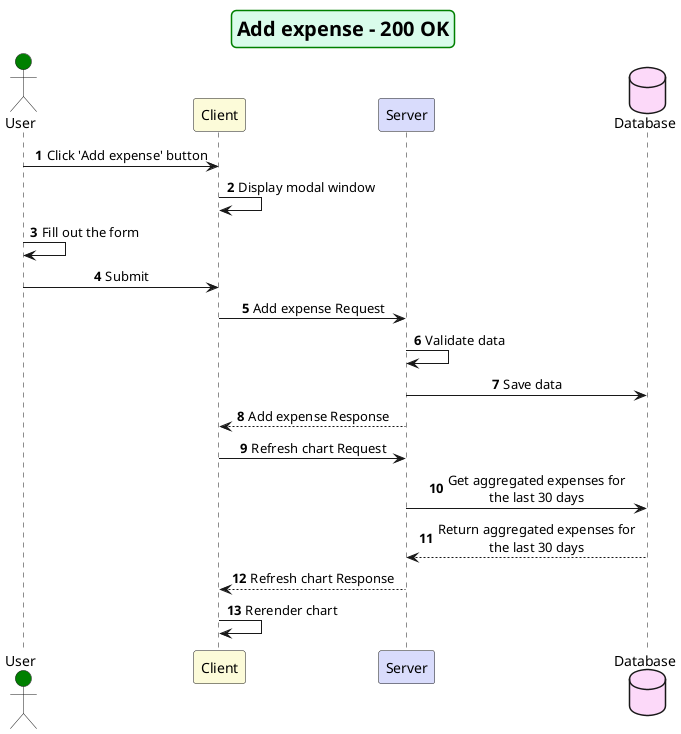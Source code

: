@startuml
'https://plantuml.com/sequence-diagram

skinparam {
    MaxMessageSize 200
    ParticipantPadding 30
}

skinparam sequence {
    MessageAlign center
}

skinparam title {
    BorderRoundCorner 10
    BorderThickness 1.5
    BorderColor Green
    BackgroundColor #d9fceb
    FontSize 20
}

autonumber
title Add expense - 200 OK

actor User #green
participant Client #fcfbd9
participant Server #d9dcfc
database Database #fcd9f9

User -> Client: Click 'Add expense' button
Client -> Client: Display modal window
User -> User: Fill out the form
User -> Client: Submit
Client -> Server: Add expense Request
Server -> Server: Validate data
Server -> Database: Save data
Server --> Client: Add expense Response
Client -> Server: Refresh chart Request
Server -> Database: Get aggregated expenses for the last 30 days
Database --> Server: Return aggregated expenses for the last 30 days
Server --> Client: Refresh chart Response
Client -> Client: Rerender chart

@enduml